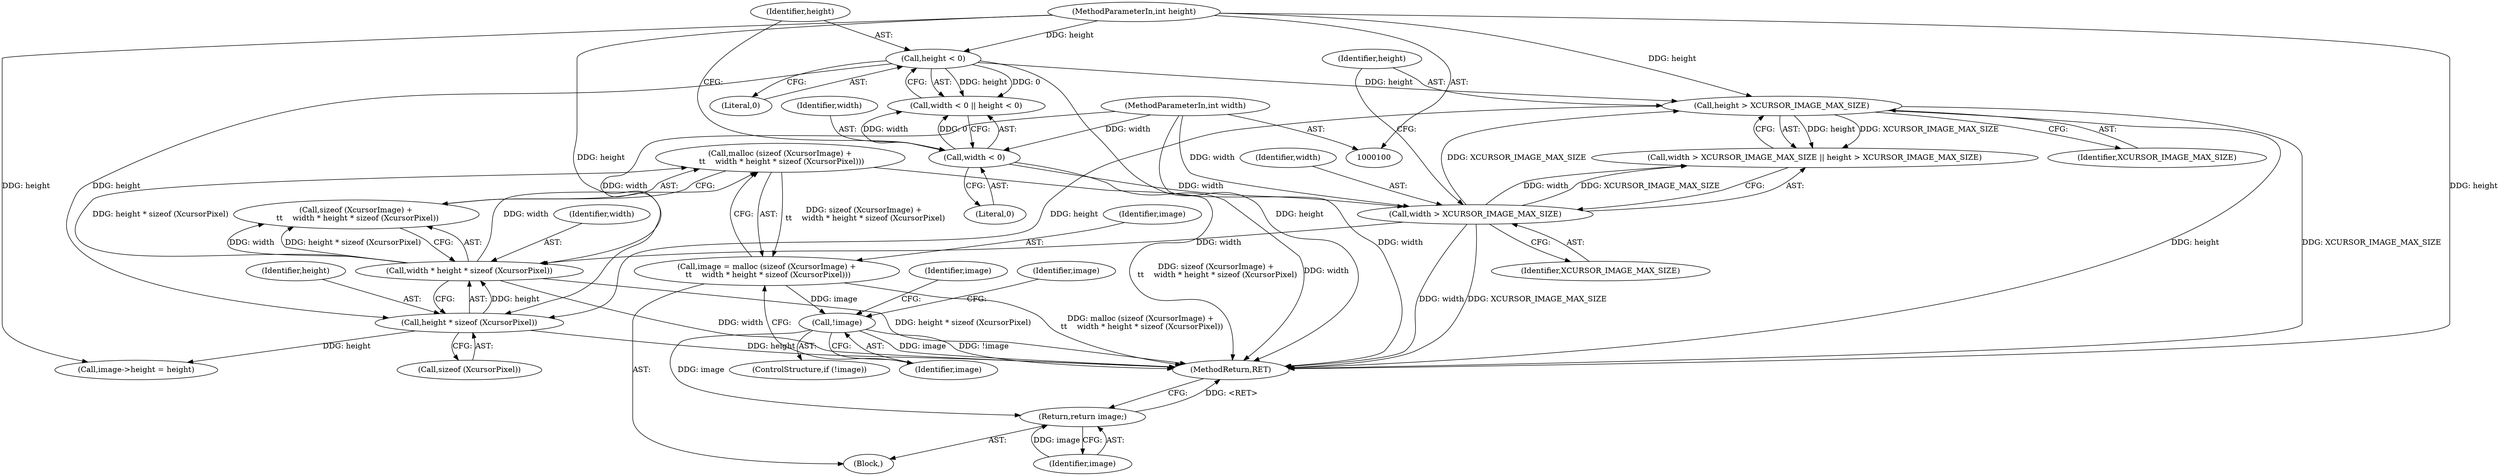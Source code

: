 digraph "0_wayland_5d201df72f3d4f4cb8b8f75f980169b03507da38@API" {
"1000127" [label="(Call,malloc (sizeof (XcursorImage) +\n \t\t    width * height * sizeof (XcursorPixel)))"];
"1000131" [label="(Call,width * height * sizeof (XcursorPixel))"];
"1000117" [label="(Call,width > XCURSOR_IMAGE_MAX_SIZE)"];
"1000107" [label="(Call,width < 0)"];
"1000101" [label="(MethodParameterIn,int width)"];
"1000133" [label="(Call,height * sizeof (XcursorPixel))"];
"1000120" [label="(Call,height > XCURSOR_IMAGE_MAX_SIZE)"];
"1000110" [label="(Call,height < 0)"];
"1000102" [label="(MethodParameterIn,int height)"];
"1000125" [label="(Call,image = malloc (sizeof (XcursorImage) +\n \t\t    width * height * sizeof (XcursorPixel)))"];
"1000138" [label="(Call,!image)"];
"1000150" [label="(Return,return image;)"];
"1000147" [label="(Identifier,image)"];
"1000109" [label="(Literal,0)"];
"1000120" [label="(Call,height > XCURSOR_IMAGE_MAX_SIZE)"];
"1000142" [label="(Identifier,image)"];
"1000103" [label="(Block,)"];
"1000127" [label="(Call,malloc (sizeof (XcursorImage) +\n \t\t    width * height * sizeof (XcursorPixel)))"];
"1000134" [label="(Identifier,height)"];
"1000108" [label="(Identifier,width)"];
"1000137" [label="(ControlStructure,if (!image))"];
"1000111" [label="(Identifier,height)"];
"1000126" [label="(Identifier,image)"];
"1000133" [label="(Call,height * sizeof (XcursorPixel))"];
"1000138" [label="(Call,!image)"];
"1000151" [label="(Identifier,image)"];
"1000101" [label="(MethodParameterIn,int width)"];
"1000116" [label="(Call,width > XCURSOR_IMAGE_MAX_SIZE || height > XCURSOR_IMAGE_MAX_SIZE)"];
"1000131" [label="(Call,width * height * sizeof (XcursorPixel))"];
"1000125" [label="(Call,image = malloc (sizeof (XcursorImage) +\n \t\t    width * height * sizeof (XcursorPixel)))"];
"1000132" [label="(Identifier,width)"];
"1000102" [label="(MethodParameterIn,int height)"];
"1000106" [label="(Call,width < 0 || height < 0)"];
"1000150" [label="(Return,return image;)"];
"1000135" [label="(Call,sizeof (XcursorPixel))"];
"1000139" [label="(Identifier,image)"];
"1000112" [label="(Literal,0)"];
"1000119" [label="(Identifier,XCURSOR_IMAGE_MAX_SIZE)"];
"1000107" [label="(Call,width < 0)"];
"1000128" [label="(Call,sizeof (XcursorImage) +\n \t\t    width * height * sizeof (XcursorPixel))"];
"1000110" [label="(Call,height < 0)"];
"1000117" [label="(Call,width > XCURSOR_IMAGE_MAX_SIZE)"];
"1000122" [label="(Identifier,XCURSOR_IMAGE_MAX_SIZE)"];
"1000140" [label="(Call,image->height = height)"];
"1000121" [label="(Identifier,height)"];
"1000152" [label="(MethodReturn,RET)"];
"1000118" [label="(Identifier,width)"];
"1000127" -> "1000125"  [label="AST: "];
"1000127" -> "1000128"  [label="CFG: "];
"1000128" -> "1000127"  [label="AST: "];
"1000125" -> "1000127"  [label="CFG: "];
"1000127" -> "1000152"  [label="DDG: sizeof (XcursorImage) +\n \t\t    width * height * sizeof (XcursorPixel)"];
"1000127" -> "1000125"  [label="DDG: sizeof (XcursorImage) +\n \t\t    width * height * sizeof (XcursorPixel)"];
"1000131" -> "1000127"  [label="DDG: width"];
"1000131" -> "1000127"  [label="DDG: height * sizeof (XcursorPixel)"];
"1000131" -> "1000128"  [label="AST: "];
"1000131" -> "1000133"  [label="CFG: "];
"1000132" -> "1000131"  [label="AST: "];
"1000133" -> "1000131"  [label="AST: "];
"1000128" -> "1000131"  [label="CFG: "];
"1000131" -> "1000152"  [label="DDG: width"];
"1000131" -> "1000152"  [label="DDG: height * sizeof (XcursorPixel)"];
"1000131" -> "1000128"  [label="DDG: width"];
"1000131" -> "1000128"  [label="DDG: height * sizeof (XcursorPixel)"];
"1000117" -> "1000131"  [label="DDG: width"];
"1000101" -> "1000131"  [label="DDG: width"];
"1000133" -> "1000131"  [label="DDG: height"];
"1000117" -> "1000116"  [label="AST: "];
"1000117" -> "1000119"  [label="CFG: "];
"1000118" -> "1000117"  [label="AST: "];
"1000119" -> "1000117"  [label="AST: "];
"1000121" -> "1000117"  [label="CFG: "];
"1000116" -> "1000117"  [label="CFG: "];
"1000117" -> "1000152"  [label="DDG: width"];
"1000117" -> "1000152"  [label="DDG: XCURSOR_IMAGE_MAX_SIZE"];
"1000117" -> "1000116"  [label="DDG: width"];
"1000117" -> "1000116"  [label="DDG: XCURSOR_IMAGE_MAX_SIZE"];
"1000107" -> "1000117"  [label="DDG: width"];
"1000101" -> "1000117"  [label="DDG: width"];
"1000117" -> "1000120"  [label="DDG: XCURSOR_IMAGE_MAX_SIZE"];
"1000107" -> "1000106"  [label="AST: "];
"1000107" -> "1000109"  [label="CFG: "];
"1000108" -> "1000107"  [label="AST: "];
"1000109" -> "1000107"  [label="AST: "];
"1000111" -> "1000107"  [label="CFG: "];
"1000106" -> "1000107"  [label="CFG: "];
"1000107" -> "1000152"  [label="DDG: width"];
"1000107" -> "1000106"  [label="DDG: width"];
"1000107" -> "1000106"  [label="DDG: 0"];
"1000101" -> "1000107"  [label="DDG: width"];
"1000101" -> "1000100"  [label="AST: "];
"1000101" -> "1000152"  [label="DDG: width"];
"1000133" -> "1000135"  [label="CFG: "];
"1000134" -> "1000133"  [label="AST: "];
"1000135" -> "1000133"  [label="AST: "];
"1000133" -> "1000152"  [label="DDG: height"];
"1000120" -> "1000133"  [label="DDG: height"];
"1000110" -> "1000133"  [label="DDG: height"];
"1000102" -> "1000133"  [label="DDG: height"];
"1000133" -> "1000140"  [label="DDG: height"];
"1000120" -> "1000116"  [label="AST: "];
"1000120" -> "1000122"  [label="CFG: "];
"1000121" -> "1000120"  [label="AST: "];
"1000122" -> "1000120"  [label="AST: "];
"1000116" -> "1000120"  [label="CFG: "];
"1000120" -> "1000152"  [label="DDG: height"];
"1000120" -> "1000152"  [label="DDG: XCURSOR_IMAGE_MAX_SIZE"];
"1000120" -> "1000116"  [label="DDG: height"];
"1000120" -> "1000116"  [label="DDG: XCURSOR_IMAGE_MAX_SIZE"];
"1000110" -> "1000120"  [label="DDG: height"];
"1000102" -> "1000120"  [label="DDG: height"];
"1000110" -> "1000106"  [label="AST: "];
"1000110" -> "1000112"  [label="CFG: "];
"1000111" -> "1000110"  [label="AST: "];
"1000112" -> "1000110"  [label="AST: "];
"1000106" -> "1000110"  [label="CFG: "];
"1000110" -> "1000152"  [label="DDG: height"];
"1000110" -> "1000106"  [label="DDG: height"];
"1000110" -> "1000106"  [label="DDG: 0"];
"1000102" -> "1000110"  [label="DDG: height"];
"1000102" -> "1000100"  [label="AST: "];
"1000102" -> "1000152"  [label="DDG: height"];
"1000102" -> "1000140"  [label="DDG: height"];
"1000125" -> "1000103"  [label="AST: "];
"1000126" -> "1000125"  [label="AST: "];
"1000139" -> "1000125"  [label="CFG: "];
"1000125" -> "1000152"  [label="DDG: malloc (sizeof (XcursorImage) +\n \t\t    width * height * sizeof (XcursorPixel))"];
"1000125" -> "1000138"  [label="DDG: image"];
"1000138" -> "1000137"  [label="AST: "];
"1000138" -> "1000139"  [label="CFG: "];
"1000139" -> "1000138"  [label="AST: "];
"1000142" -> "1000138"  [label="CFG: "];
"1000147" -> "1000138"  [label="CFG: "];
"1000138" -> "1000152"  [label="DDG: image"];
"1000138" -> "1000152"  [label="DDG: !image"];
"1000138" -> "1000150"  [label="DDG: image"];
"1000150" -> "1000103"  [label="AST: "];
"1000150" -> "1000151"  [label="CFG: "];
"1000151" -> "1000150"  [label="AST: "];
"1000152" -> "1000150"  [label="CFG: "];
"1000150" -> "1000152"  [label="DDG: <RET>"];
"1000151" -> "1000150"  [label="DDG: image"];
}
